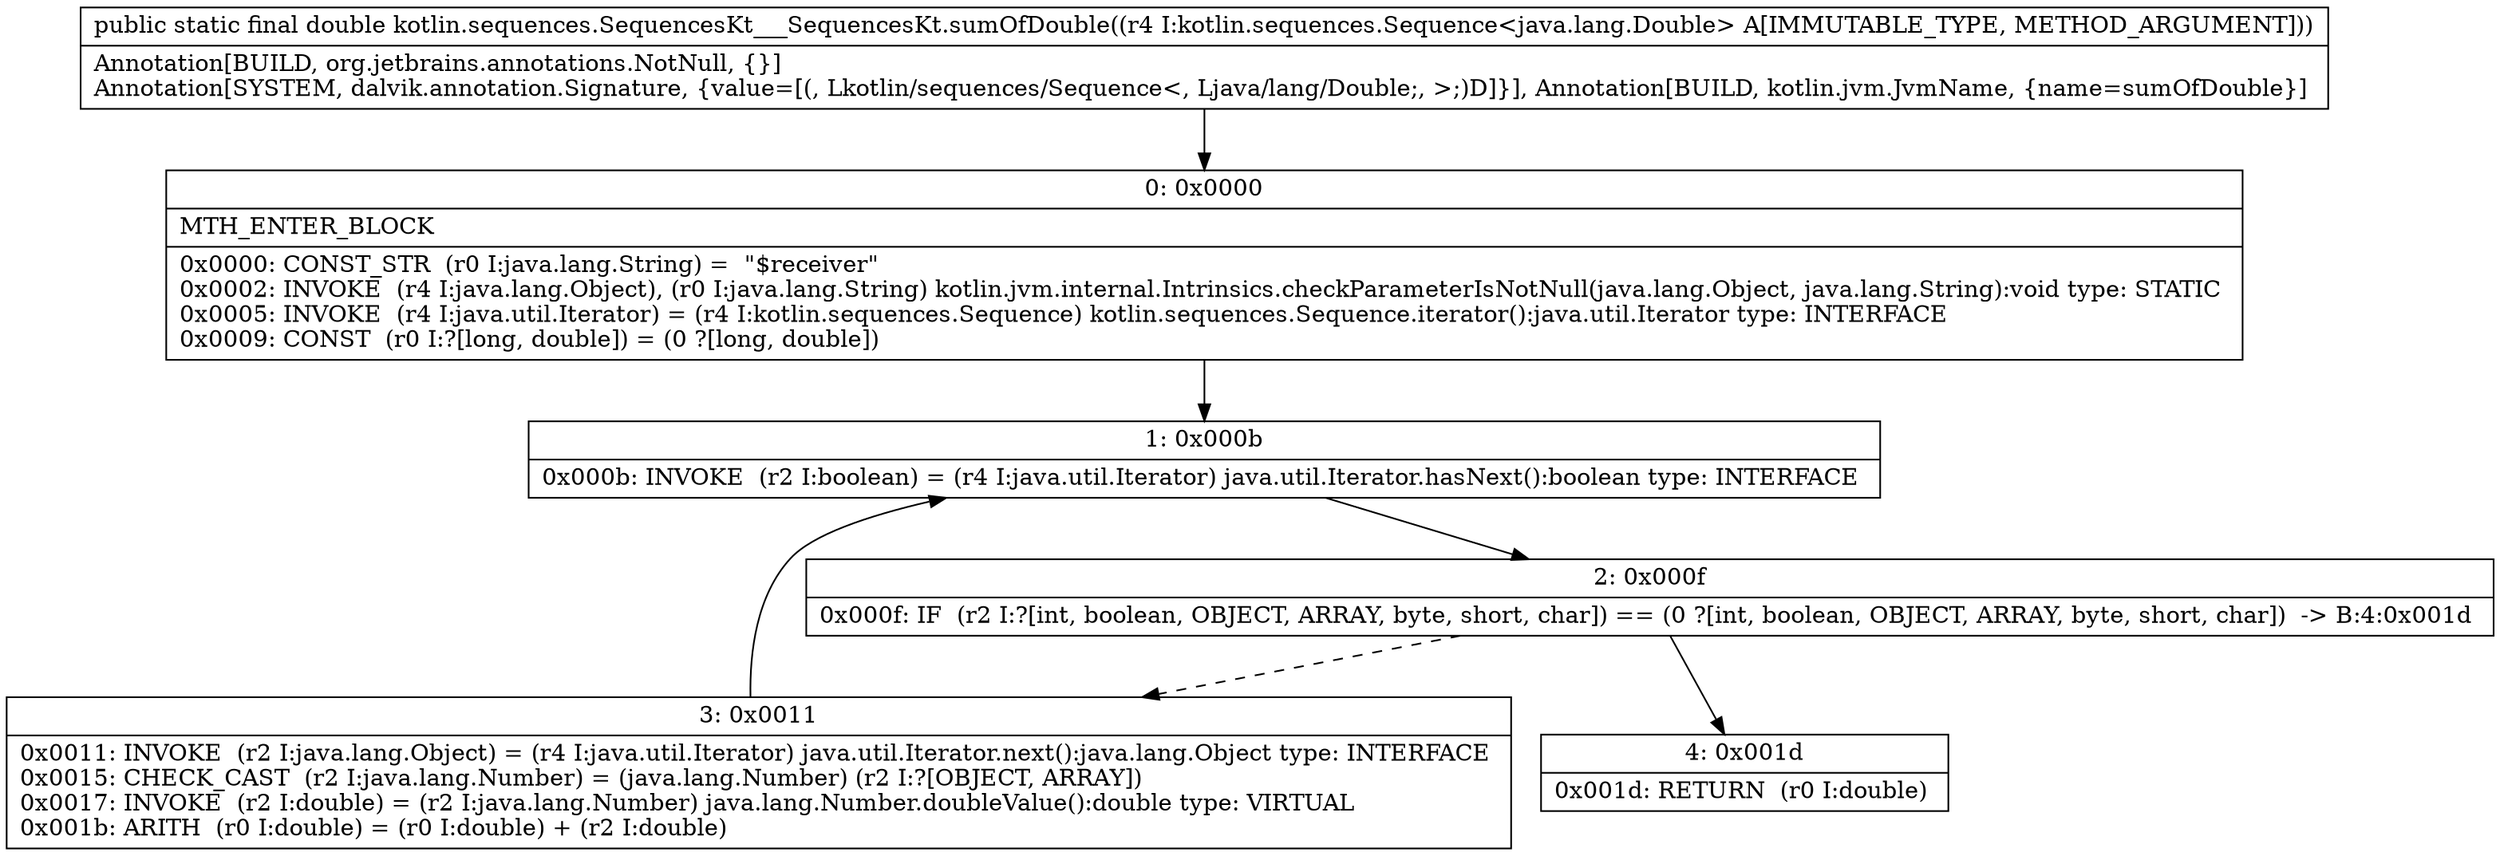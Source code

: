 digraph "CFG forkotlin.sequences.SequencesKt___SequencesKt.sumOfDouble(Lkotlin\/sequences\/Sequence;)D" {
Node_0 [shape=record,label="{0\:\ 0x0000|MTH_ENTER_BLOCK\l|0x0000: CONST_STR  (r0 I:java.lang.String) =  \"$receiver\" \l0x0002: INVOKE  (r4 I:java.lang.Object), (r0 I:java.lang.String) kotlin.jvm.internal.Intrinsics.checkParameterIsNotNull(java.lang.Object, java.lang.String):void type: STATIC \l0x0005: INVOKE  (r4 I:java.util.Iterator) = (r4 I:kotlin.sequences.Sequence) kotlin.sequences.Sequence.iterator():java.util.Iterator type: INTERFACE \l0x0009: CONST  (r0 I:?[long, double]) = (0 ?[long, double]) \l}"];
Node_1 [shape=record,label="{1\:\ 0x000b|0x000b: INVOKE  (r2 I:boolean) = (r4 I:java.util.Iterator) java.util.Iterator.hasNext():boolean type: INTERFACE \l}"];
Node_2 [shape=record,label="{2\:\ 0x000f|0x000f: IF  (r2 I:?[int, boolean, OBJECT, ARRAY, byte, short, char]) == (0 ?[int, boolean, OBJECT, ARRAY, byte, short, char])  \-\> B:4:0x001d \l}"];
Node_3 [shape=record,label="{3\:\ 0x0011|0x0011: INVOKE  (r2 I:java.lang.Object) = (r4 I:java.util.Iterator) java.util.Iterator.next():java.lang.Object type: INTERFACE \l0x0015: CHECK_CAST  (r2 I:java.lang.Number) = (java.lang.Number) (r2 I:?[OBJECT, ARRAY]) \l0x0017: INVOKE  (r2 I:double) = (r2 I:java.lang.Number) java.lang.Number.doubleValue():double type: VIRTUAL \l0x001b: ARITH  (r0 I:double) = (r0 I:double) + (r2 I:double) \l}"];
Node_4 [shape=record,label="{4\:\ 0x001d|0x001d: RETURN  (r0 I:double) \l}"];
MethodNode[shape=record,label="{public static final double kotlin.sequences.SequencesKt___SequencesKt.sumOfDouble((r4 I:kotlin.sequences.Sequence\<java.lang.Double\> A[IMMUTABLE_TYPE, METHOD_ARGUMENT]))  | Annotation[BUILD, org.jetbrains.annotations.NotNull, \{\}]\lAnnotation[SYSTEM, dalvik.annotation.Signature, \{value=[(, Lkotlin\/sequences\/Sequence\<, Ljava\/lang\/Double;, \>;)D]\}], Annotation[BUILD, kotlin.jvm.JvmName, \{name=sumOfDouble\}]\l}"];
MethodNode -> Node_0;
Node_0 -> Node_1;
Node_1 -> Node_2;
Node_2 -> Node_3[style=dashed];
Node_2 -> Node_4;
Node_3 -> Node_1;
}

